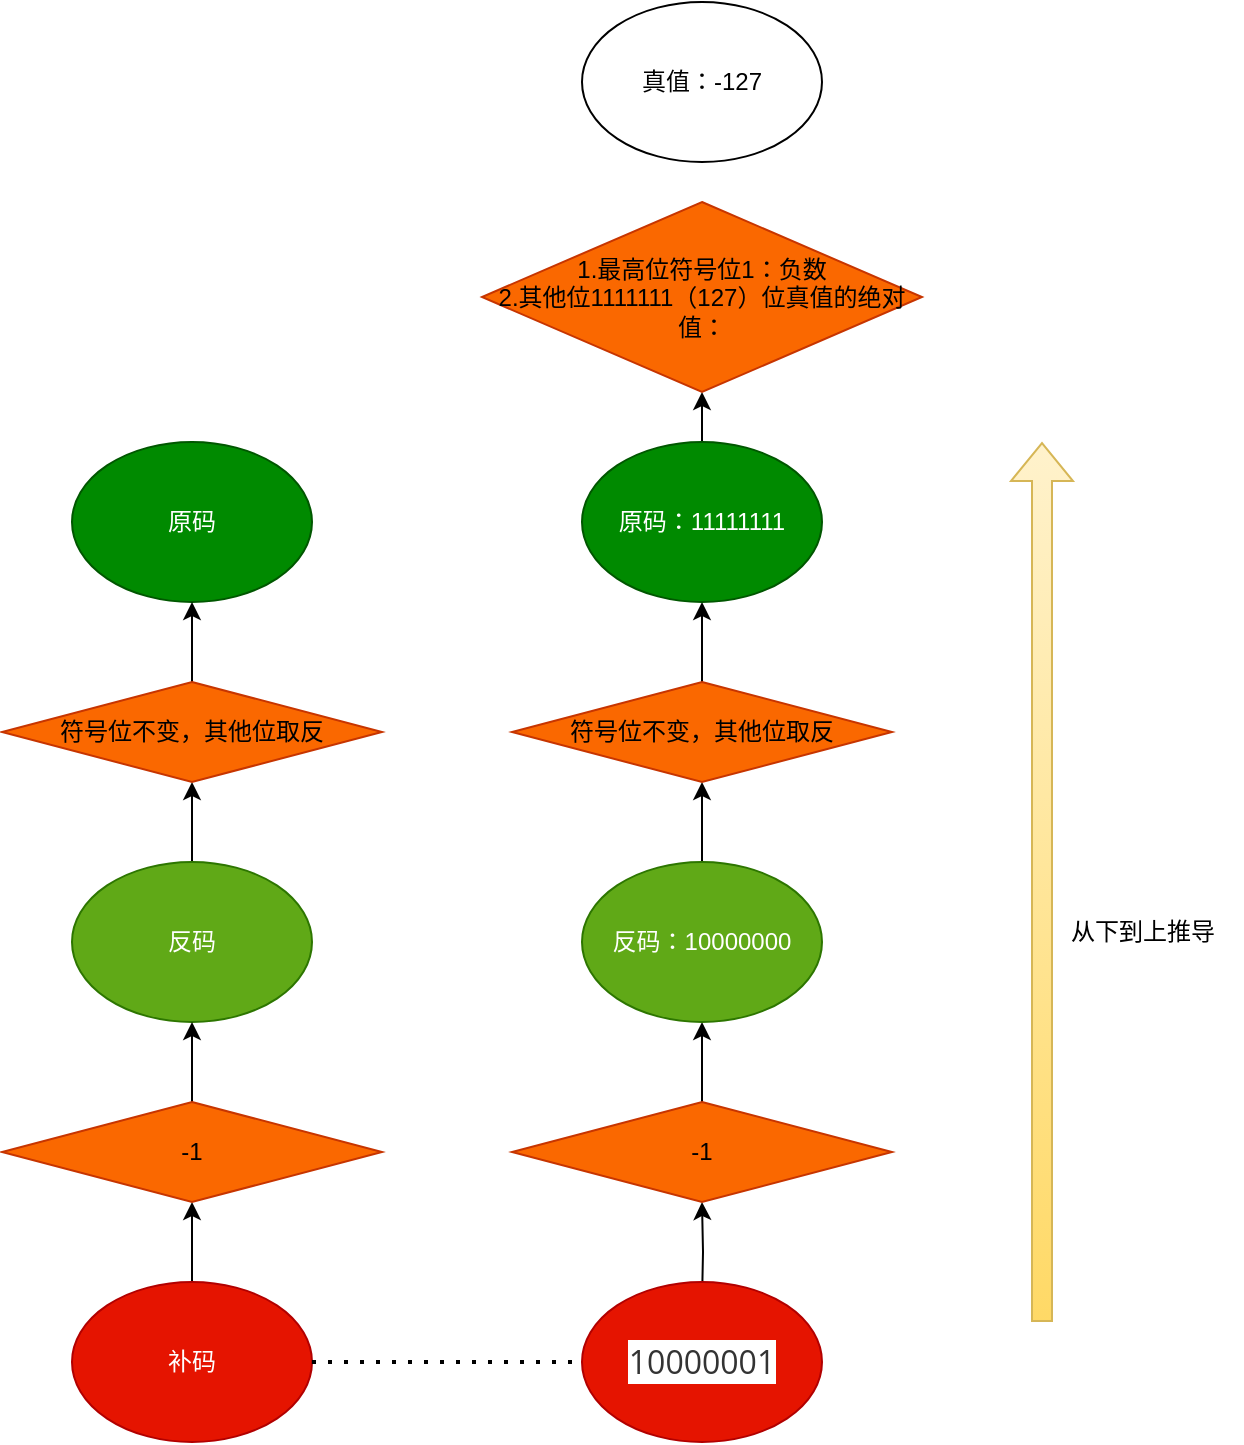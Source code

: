 <mxfile version="20.6.2" type="device"><diagram id="PuEskjUQqWknhyCnBq0r" name="第 1 页"><mxGraphModel dx="852" dy="1495" grid="1" gridSize="10" guides="1" tooltips="1" connect="1" arrows="1" fold="1" page="1" pageScale="1" pageWidth="1390" pageHeight="980" math="0" shadow="0"><root><mxCell id="0"/><mxCell id="1" parent="0"/><mxCell id="nRTLnhAyAyqS-VxU4H07-20" value="原码" style="ellipse;whiteSpace=wrap;html=1;fillColor=#008a00;fontColor=#ffffff;strokeColor=#005700;" parent="1" vertex="1"><mxGeometry x="525" y="80" width="120" height="80" as="geometry"/></mxCell><mxCell id="nRTLnhAyAyqS-VxU4H07-30" value="" style="edgeStyle=orthogonalEdgeStyle;rounded=0;orthogonalLoop=1;jettySize=auto;html=1;" parent="1" source="nRTLnhAyAyqS-VxU4H07-22" target="nRTLnhAyAyqS-VxU4H07-25" edge="1"><mxGeometry relative="1" as="geometry"/></mxCell><mxCell id="nRTLnhAyAyqS-VxU4H07-22" value="反码" style="ellipse;whiteSpace=wrap;html=1;fillColor=#60a917;fontColor=#ffffff;strokeColor=#2D7600;" parent="1" vertex="1"><mxGeometry x="525" y="290" width="120" height="80" as="geometry"/></mxCell><mxCell id="nRTLnhAyAyqS-VxU4H07-28" value="" style="edgeStyle=orthogonalEdgeStyle;rounded=0;orthogonalLoop=1;jettySize=auto;html=1;" parent="1" source="nRTLnhAyAyqS-VxU4H07-23" target="nRTLnhAyAyqS-VxU4H07-27" edge="1"><mxGeometry relative="1" as="geometry"/></mxCell><mxCell id="nRTLnhAyAyqS-VxU4H07-23" value="补码" style="ellipse;whiteSpace=wrap;html=1;fillColor=#e51400;fontColor=#ffffff;strokeColor=#B20000;" parent="1" vertex="1"><mxGeometry x="525" y="500" width="120" height="80" as="geometry"/></mxCell><mxCell id="nRTLnhAyAyqS-VxU4H07-32" value="" style="edgeStyle=orthogonalEdgeStyle;rounded=0;orthogonalLoop=1;jettySize=auto;html=1;" parent="1" source="nRTLnhAyAyqS-VxU4H07-25" target="nRTLnhAyAyqS-VxU4H07-20" edge="1"><mxGeometry relative="1" as="geometry"/></mxCell><mxCell id="nRTLnhAyAyqS-VxU4H07-25" value="符号位不变，其他位取反" style="rhombus;whiteSpace=wrap;html=1;fillColor=#fa6800;fontColor=#000000;strokeColor=#C73500;" parent="1" vertex="1"><mxGeometry x="490" y="200" width="190" height="50" as="geometry"/></mxCell><mxCell id="nRTLnhAyAyqS-VxU4H07-29" value="" style="edgeStyle=orthogonalEdgeStyle;rounded=0;orthogonalLoop=1;jettySize=auto;html=1;" parent="1" source="nRTLnhAyAyqS-VxU4H07-27" target="nRTLnhAyAyqS-VxU4H07-22" edge="1"><mxGeometry relative="1" as="geometry"/></mxCell><mxCell id="nRTLnhAyAyqS-VxU4H07-27" value="-1" style="rhombus;whiteSpace=wrap;html=1;fillColor=#fa6800;fontColor=#000000;strokeColor=#C73500;" parent="1" vertex="1"><mxGeometry x="490" y="410" width="190" height="50" as="geometry"/></mxCell><mxCell id="04gy8guWqyuuzHcZCESJ-3" value="" style="edgeStyle=orthogonalEdgeStyle;rounded=0;orthogonalLoop=1;jettySize=auto;html=1;" parent="1" target="04gy8guWqyuuzHcZCESJ-2" edge="1"><mxGeometry relative="1" as="geometry"><mxPoint x="840" y="510" as="sourcePoint"/></mxGeometry></mxCell><mxCell id="E6ivE_8sbvHCvvJyr7-a-1" value="" style="edgeStyle=orthogonalEdgeStyle;rounded=0;orthogonalLoop=1;jettySize=auto;html=1;" edge="1" parent="1" source="04gy8guWqyuuzHcZCESJ-2" target="04gy8guWqyuuzHcZCESJ-9"><mxGeometry relative="1" as="geometry"/></mxCell><mxCell id="04gy8guWqyuuzHcZCESJ-2" value="-1" style="rhombus;whiteSpace=wrap;html=1;fillColor=#fa6800;fontColor=#000000;strokeColor=#C73500;" parent="1" vertex="1"><mxGeometry x="745" y="410" width="190" height="50" as="geometry"/></mxCell><mxCell id="04gy8guWqyuuzHcZCESJ-7" value="&lt;span style=&quot;color: rgb(51, 51, 51); font-family: &amp;quot;Open Sans&amp;quot;, &amp;quot;Clear Sans&amp;quot;, &amp;quot;Helvetica Neue&amp;quot;, Helvetica, Arial, &amp;quot;Segoe UI Emoji&amp;quot;, sans-serif; font-size: 16px; orphans: 4; text-align: start; background-color: rgb(255, 255, 255);&quot;&gt;10000001&lt;/span&gt;" style="ellipse;whiteSpace=wrap;html=1;fillColor=#e51400;fontColor=#ffffff;strokeColor=#B20000;" parent="1" vertex="1"><mxGeometry x="780" y="500" width="120" height="80" as="geometry"/></mxCell><mxCell id="04gy8guWqyuuzHcZCESJ-8" value="" style="endArrow=none;dashed=1;html=1;dashPattern=1 3;strokeWidth=2;rounded=0;entryX=0;entryY=0.5;entryDx=0;entryDy=0;exitX=1;exitY=0.5;exitDx=0;exitDy=0;" parent="1" source="nRTLnhAyAyqS-VxU4H07-23" target="04gy8guWqyuuzHcZCESJ-7" edge="1"><mxGeometry width="50" height="50" relative="1" as="geometry"><mxPoint x="650" y="440" as="sourcePoint"/><mxPoint x="700" y="390" as="targetPoint"/></mxGeometry></mxCell><mxCell id="04gy8guWqyuuzHcZCESJ-11" value="" style="edgeStyle=orthogonalEdgeStyle;rounded=0;orthogonalLoop=1;jettySize=auto;html=1;" parent="1" source="04gy8guWqyuuzHcZCESJ-9" target="04gy8guWqyuuzHcZCESJ-10" edge="1"><mxGeometry relative="1" as="geometry"/></mxCell><mxCell id="04gy8guWqyuuzHcZCESJ-9" value="反码：10000000" style="ellipse;whiteSpace=wrap;html=1;fillColor=#60a917;fontColor=#ffffff;strokeColor=#2D7600;" parent="1" vertex="1"><mxGeometry x="780" y="290" width="120" height="80" as="geometry"/></mxCell><mxCell id="04gy8guWqyuuzHcZCESJ-13" value="" style="edgeStyle=orthogonalEdgeStyle;rounded=0;orthogonalLoop=1;jettySize=auto;html=1;" parent="1" source="04gy8guWqyuuzHcZCESJ-10" target="04gy8guWqyuuzHcZCESJ-12" edge="1"><mxGeometry relative="1" as="geometry"/></mxCell><mxCell id="04gy8guWqyuuzHcZCESJ-10" value="符号位不变，其他位取反" style="rhombus;whiteSpace=wrap;html=1;fillColor=#fa6800;fontColor=#000000;strokeColor=#C73500;" parent="1" vertex="1"><mxGeometry x="745" y="200" width="190" height="50" as="geometry"/></mxCell><mxCell id="04gy8guWqyuuzHcZCESJ-18" value="" style="edgeStyle=orthogonalEdgeStyle;rounded=0;orthogonalLoop=1;jettySize=auto;html=1;" parent="1" source="04gy8guWqyuuzHcZCESJ-12" target="04gy8guWqyuuzHcZCESJ-16" edge="1"><mxGeometry relative="1" as="geometry"/></mxCell><mxCell id="04gy8guWqyuuzHcZCESJ-12" value="原码：11111111" style="ellipse;whiteSpace=wrap;html=1;fillColor=#008a00;fontColor=#ffffff;strokeColor=#005700;" parent="1" vertex="1"><mxGeometry x="780" y="80" width="120" height="80" as="geometry"/></mxCell><mxCell id="04gy8guWqyuuzHcZCESJ-16" value="1.最高位符号位1：负数&lt;br&gt;2.其他位1111111（127）位真值的绝对值：" style="rhombus;whiteSpace=wrap;html=1;fillColor=#fa6800;fontColor=#000000;strokeColor=#C73500;" parent="1" vertex="1"><mxGeometry x="730" y="-40" width="220" height="95" as="geometry"/></mxCell><mxCell id="04gy8guWqyuuzHcZCESJ-17" value="真值：-127" style="ellipse;whiteSpace=wrap;html=1;" parent="1" vertex="1"><mxGeometry x="780" y="-140" width="120" height="80" as="geometry"/></mxCell><mxCell id="04gy8guWqyuuzHcZCESJ-20" value="" style="shape=flexArrow;endArrow=classic;html=1;rounded=0;fillColor=#fff2cc;gradientColor=#ffd966;strokeColor=#d6b656;" parent="1" edge="1"><mxGeometry width="50" height="50" relative="1" as="geometry"><mxPoint x="1010" y="520" as="sourcePoint"/><mxPoint x="1010" y="80" as="targetPoint"/></mxGeometry></mxCell><mxCell id="04gy8guWqyuuzHcZCESJ-21" value="从下到上推导" style="text;html=1;align=center;verticalAlign=middle;resizable=0;points=[];autosize=1;strokeColor=none;fillColor=none;" parent="1" vertex="1"><mxGeometry x="1010" y="310" width="100" height="30" as="geometry"/></mxCell></root></mxGraphModel></diagram></mxfile>